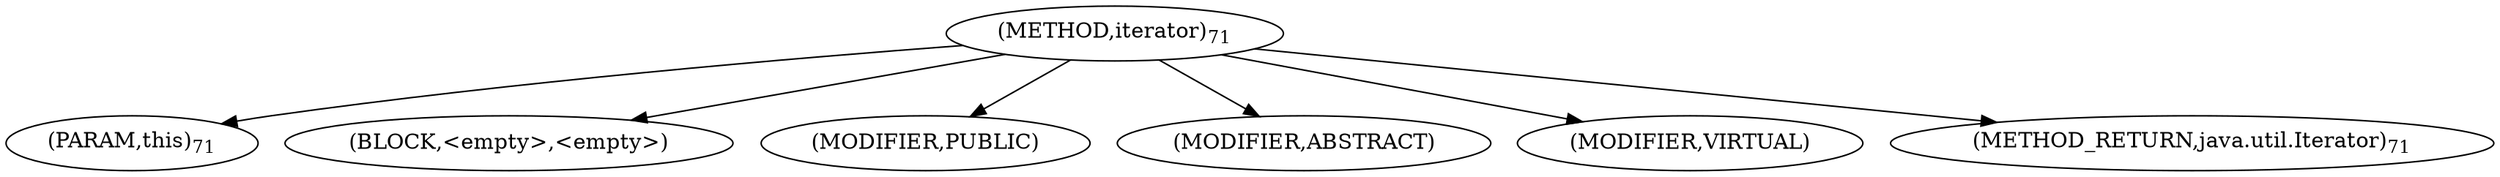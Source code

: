 digraph "iterator" {  
"57" [label = <(METHOD,iterator)<SUB>71</SUB>> ]
"58" [label = <(PARAM,this)<SUB>71</SUB>> ]
"59" [label = <(BLOCK,&lt;empty&gt;,&lt;empty&gt;)> ]
"60" [label = <(MODIFIER,PUBLIC)> ]
"61" [label = <(MODIFIER,ABSTRACT)> ]
"62" [label = <(MODIFIER,VIRTUAL)> ]
"63" [label = <(METHOD_RETURN,java.util.Iterator)<SUB>71</SUB>> ]
  "57" -> "58" 
  "57" -> "59" 
  "57" -> "60" 
  "57" -> "61" 
  "57" -> "62" 
  "57" -> "63" 
}
